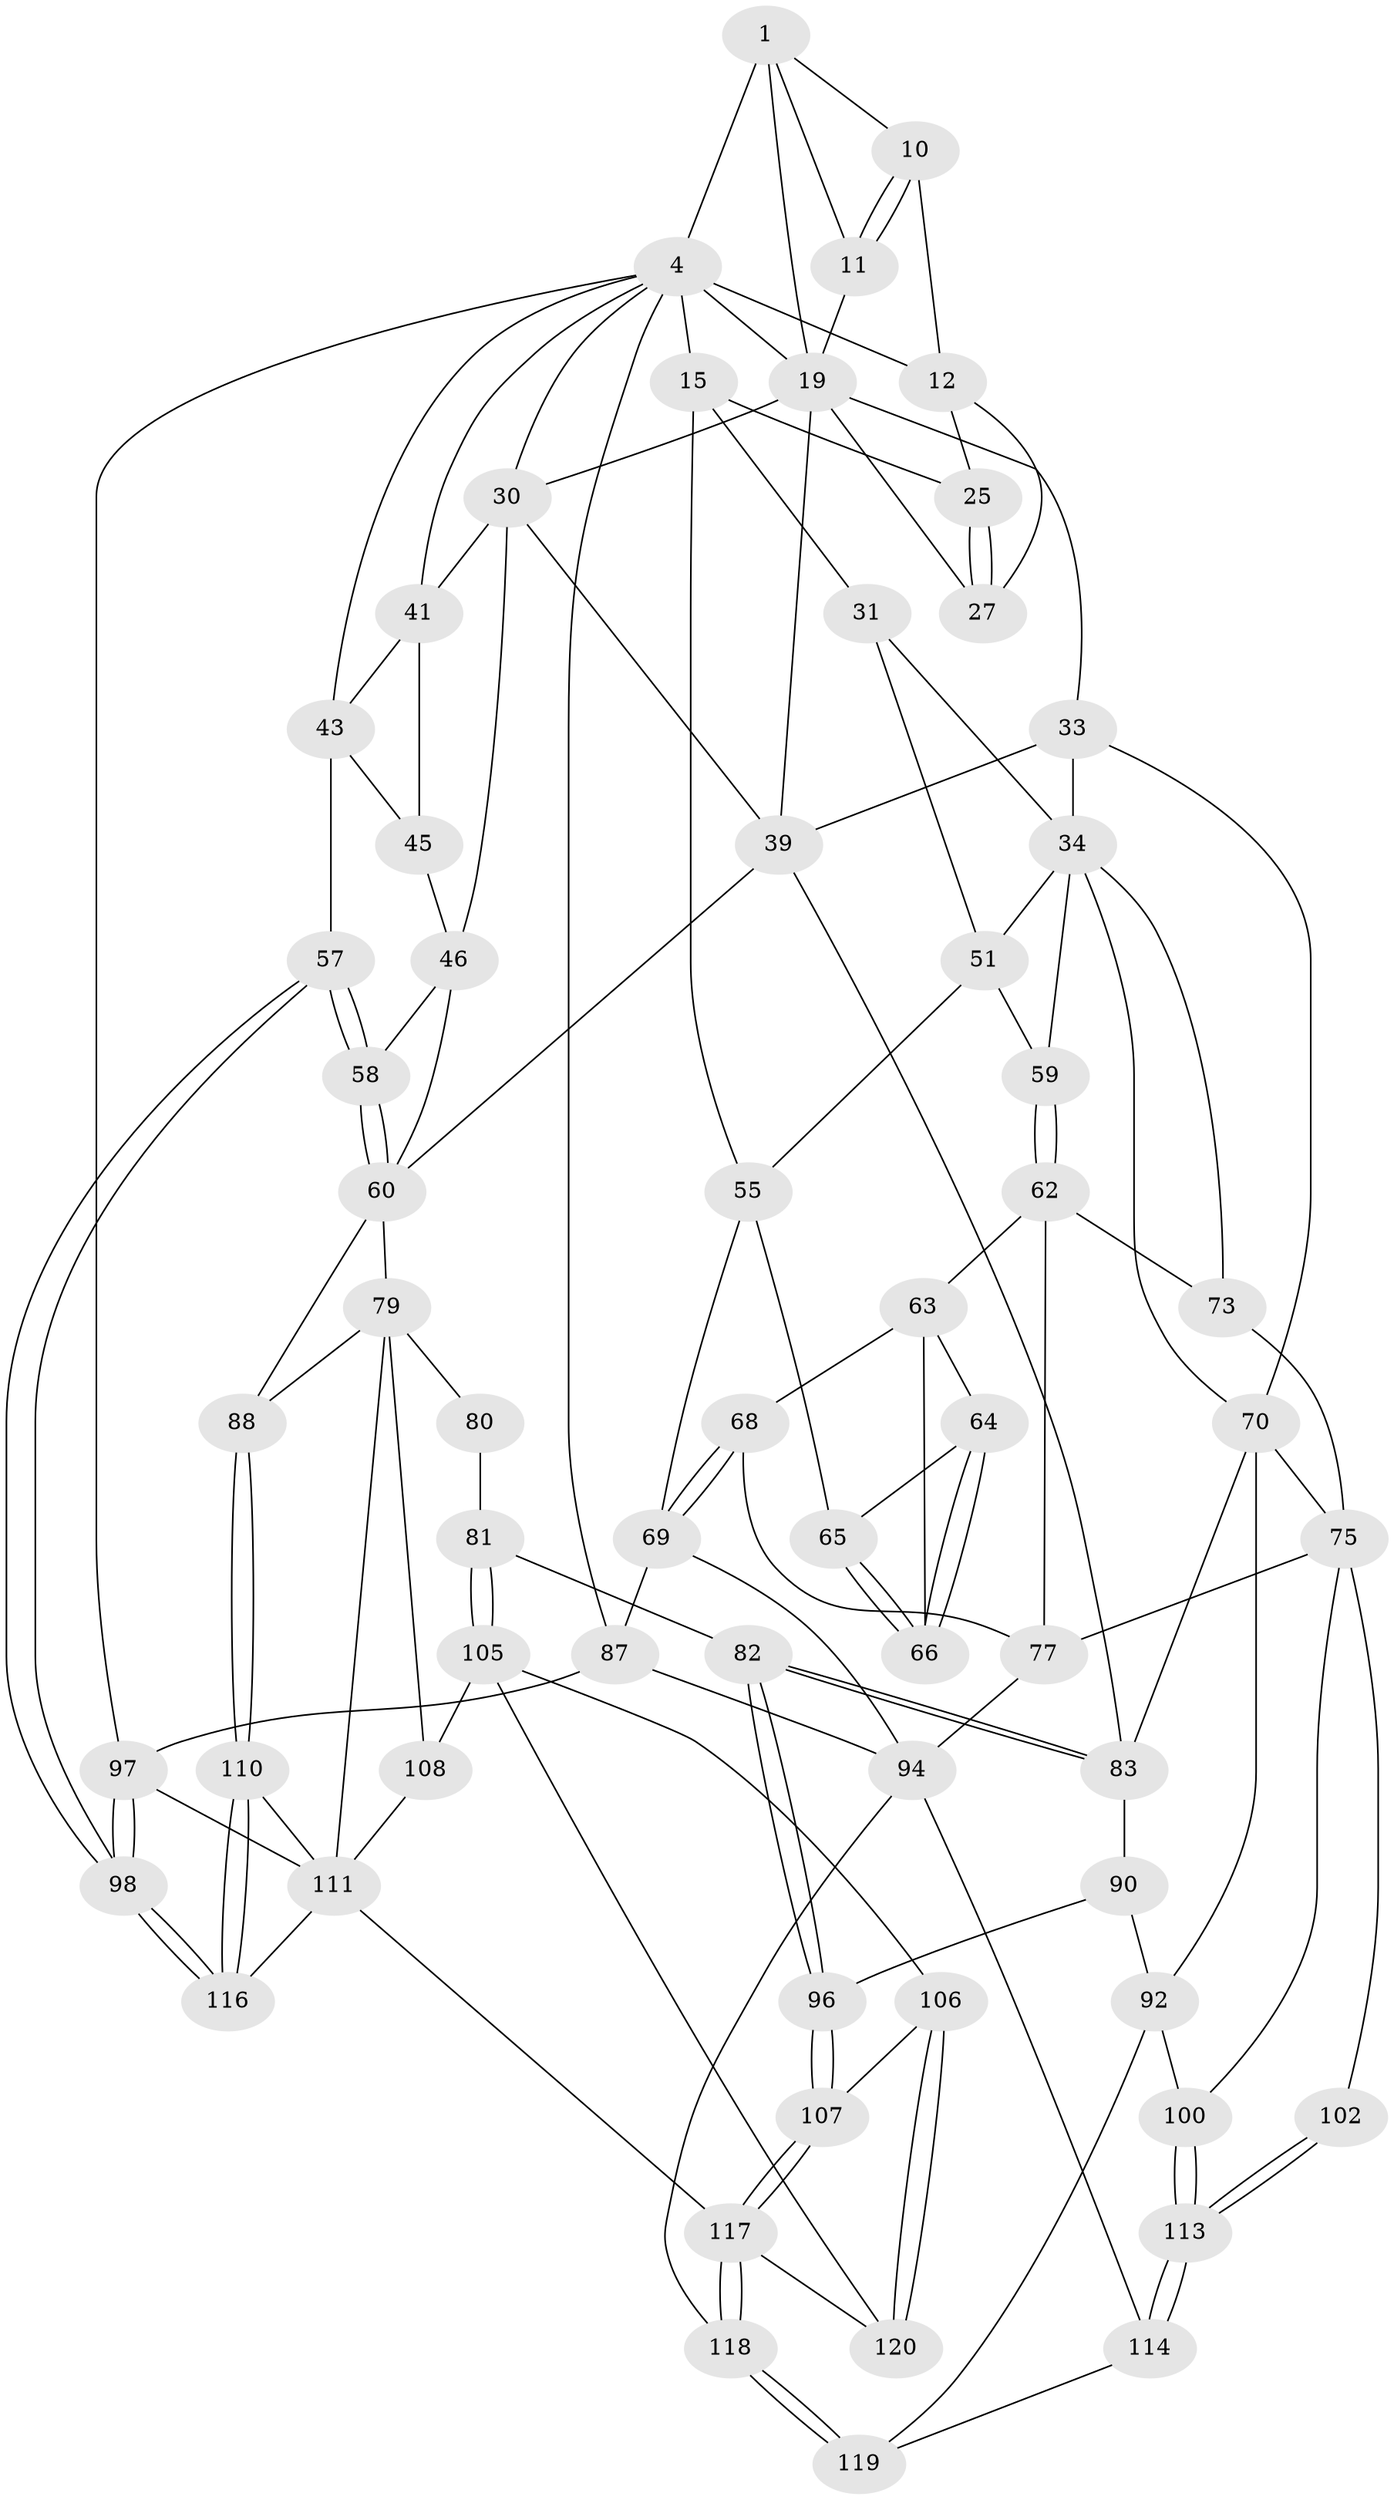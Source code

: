// original degree distribution, {3: 0.015873015873015872, 5: 0.5079365079365079, 4: 0.24603174603174602, 6: 0.23015873015873015}
// Generated by graph-tools (version 1.1) at 2025/17/03/09/25 04:17:06]
// undirected, 63 vertices, 142 edges
graph export_dot {
graph [start="1"]
  node [color=gray90,style=filled];
  1 [pos="+0.47848962879417223+0",super="+2+8"];
  4 [pos="+1+0",super="+22+5"];
  10 [pos="+0.5866973957735244+0.11551096044836881"];
  11 [pos="+0.6598851356982303+0.12065286456733658"];
  12 [pos="+0.424395780593749+0.07269711698729293",super="+18+13"];
  15 [pos="+0.21654800684435144+0.18013249817411012",super="+26+16"];
  19 [pos="+0.8844868338696011+0.08108927574190596",super="+20"];
  25 [pos="+0.34995873971822195+0.2176610152902101"];
  27 [pos="+0.4100499577938651+0.26688284073603136"];
  30 [pos="+0.769007734090868+0.22425755586570106",super="+37"];
  31 [pos="+0.2368692718283572+0.2608191406660907",super="+32"];
  33 [pos="+0.4198934951687311+0.3870870255328769",super="+49"];
  34 [pos="+0.2870090323760798+0.4327133972367788",super="+35"];
  39 [pos="+0.722715034737218+0.45201290868315747",super="+40"];
  41 [pos="+0.8994108910353112+0.31439298109233027",super="+44"];
  43 [pos="+1+0.46534258181014865",super="+47"];
  45 [pos="+0.9762279796498705+0.38772716301972787"];
  46 [pos="+0.9131789187996339+0.4179241287507836",super="+52"];
  51 [pos="+0.13672309560610005+0.3819895276159382",super="+54"];
  55 [pos="+0.05740665399903724+0.4675546444330166",super="+56"];
  57 [pos="+1+0.5951079560835498"];
  58 [pos="+1+0.5953312890254144"];
  59 [pos="+0.20721988935132044+0.4627681193154681"];
  60 [pos="+1+0.6249668616892537",super="+61"];
  62 [pos="+0.20064943581588046+0.4740927809153024",super="+74"];
  63 [pos="+0.1613116646372968+0.495764271779825",super="+67"];
  64 [pos="+0.12368148934289384+0.4941675114105897"];
  65 [pos="+0.06276593038694459+0.4790280984475345"];
  66 [pos="+0.07502048888960589+0.5432413441474859"];
  68 [pos="+0.07676362200406639+0.5974385662856817"];
  69 [pos="+0+0.5762304840686526",super="+86"];
  70 [pos="+0.42778860066616214+0.6015422327779345",super="+71"];
  73 [pos="+0.28116279440222663+0.6359590217452661"];
  75 [pos="+0.3623910371896337+0.6404017722580075",super="+76+101"];
  77 [pos="+0.10195387084927038+0.624585034913097",super="+93"];
  79 [pos="+0.7673909895436889+0.615165667159516",super="+89"];
  80 [pos="+0.695615549056042+0.6836213987847751"];
  81 [pos="+0.6807164218025783+0.687192904296703"];
  82 [pos="+0.6737912976704773+0.6838420202716092"];
  83 [pos="+0.6133257137795776+0.6510090456234212",super="+84"];
  87 [pos="+0+1"];
  88 [pos="+0.9279756117913276+0.6975487008741562"];
  90 [pos="+0.5291938516260707+0.7326964563618091",super="+91"];
  92 [pos="+0.5093804335154024+0.7668784847772209",super="+99"];
  94 [pos="+0.07757833329668627+0.7658806830897804",super="+115"];
  96 [pos="+0.5221248391077912+0.7761967989905241"];
  97 [pos="+1+1",super="+124"];
  98 [pos="+1+0.8020099969487129"];
  100 [pos="+0.38343472093094594+0.7493983231638793"];
  102 [pos="+0.23636035998011984+0.7544560962745063"];
  105 [pos="+0.6447633189195262+0.7846843960696581",super="+109"];
  106 [pos="+0.6102986401219737+0.8070148808738483"];
  107 [pos="+0.550354574616462+0.8105931138163621"];
  108 [pos="+0.7522614370289152+0.8382813644064455"];
  110 [pos="+0.9392961319047711+0.8067218799728886"];
  111 [pos="+0.9277740370782978+0.8409348614862606",super="+121+112"];
  113 [pos="+0.2590244248308543+0.8211887848529041"];
  114 [pos="+0.24627087677914955+0.8865424242777867"];
  116 [pos="+1+0.8234234063507002"];
  117 [pos="+0.4440192414078195+1",super="+123"];
  118 [pos="+0.425365387434989+1"];
  119 [pos="+0.40815695125123147+0.790575277272558"];
  120 [pos="+0.659932939880013+0.9602312075332983"];
  1 -- 11;
  1 -- 19;
  1 -- 4 [weight=2];
  1 -- 10;
  4 -- 97;
  4 -- 19;
  4 -- 41;
  4 -- 43;
  4 -- 30;
  4 -- 87;
  4 -- 12 [weight=2];
  4 -- 15 [weight=2];
  10 -- 11;
  10 -- 11;
  10 -- 12;
  11 -- 19;
  12 -- 27;
  12 -- 25;
  15 -- 25;
  15 -- 31 [weight=2];
  15 -- 55;
  19 -- 33;
  19 -- 27;
  19 -- 30;
  19 -- 39;
  25 -- 27;
  25 -- 27;
  30 -- 46 [weight=2];
  30 -- 41;
  30 -- 39;
  31 -- 51;
  31 -- 34;
  33 -- 34;
  33 -- 70;
  33 -- 39;
  34 -- 51;
  34 -- 73;
  34 -- 59;
  34 -- 70;
  39 -- 83;
  39 -- 60;
  41 -- 43;
  41 -- 45;
  43 -- 57;
  43 -- 45;
  45 -- 46;
  46 -- 58;
  46 -- 60;
  51 -- 59;
  51 -- 55;
  55 -- 65;
  55 -- 69;
  57 -- 58;
  57 -- 58;
  57 -- 98;
  57 -- 98;
  58 -- 60;
  58 -- 60;
  59 -- 62;
  59 -- 62;
  60 -- 88;
  60 -- 79;
  62 -- 63;
  62 -- 73;
  62 -- 77;
  63 -- 64;
  63 -- 66;
  63 -- 68;
  64 -- 65;
  64 -- 66;
  64 -- 66;
  65 -- 66;
  65 -- 66;
  68 -- 69;
  68 -- 69;
  68 -- 77;
  69 -- 94;
  69 -- 87;
  70 -- 83;
  70 -- 75;
  70 -- 92;
  73 -- 75;
  75 -- 102 [weight=2];
  75 -- 100;
  75 -- 77;
  77 -- 94;
  79 -- 80 [weight=2];
  79 -- 88;
  79 -- 108;
  79 -- 111;
  80 -- 81;
  81 -- 82;
  81 -- 105;
  81 -- 105;
  82 -- 83;
  82 -- 83;
  82 -- 96;
  82 -- 96;
  83 -- 90 [weight=2];
  87 -- 97;
  87 -- 94;
  88 -- 110;
  88 -- 110;
  90 -- 96;
  90 -- 92;
  92 -- 100;
  92 -- 119;
  94 -- 114;
  94 -- 118;
  96 -- 107;
  96 -- 107;
  97 -- 98;
  97 -- 98;
  97 -- 111 [weight=2];
  98 -- 116;
  98 -- 116;
  100 -- 113;
  100 -- 113;
  102 -- 113;
  102 -- 113;
  105 -- 106;
  105 -- 120;
  105 -- 108;
  106 -- 107;
  106 -- 120;
  106 -- 120;
  107 -- 117;
  107 -- 117;
  108 -- 111;
  110 -- 111;
  110 -- 116;
  110 -- 116;
  111 -- 116;
  111 -- 117;
  113 -- 114;
  113 -- 114;
  114 -- 119;
  117 -- 118;
  117 -- 118;
  117 -- 120;
  118 -- 119;
  118 -- 119;
}
